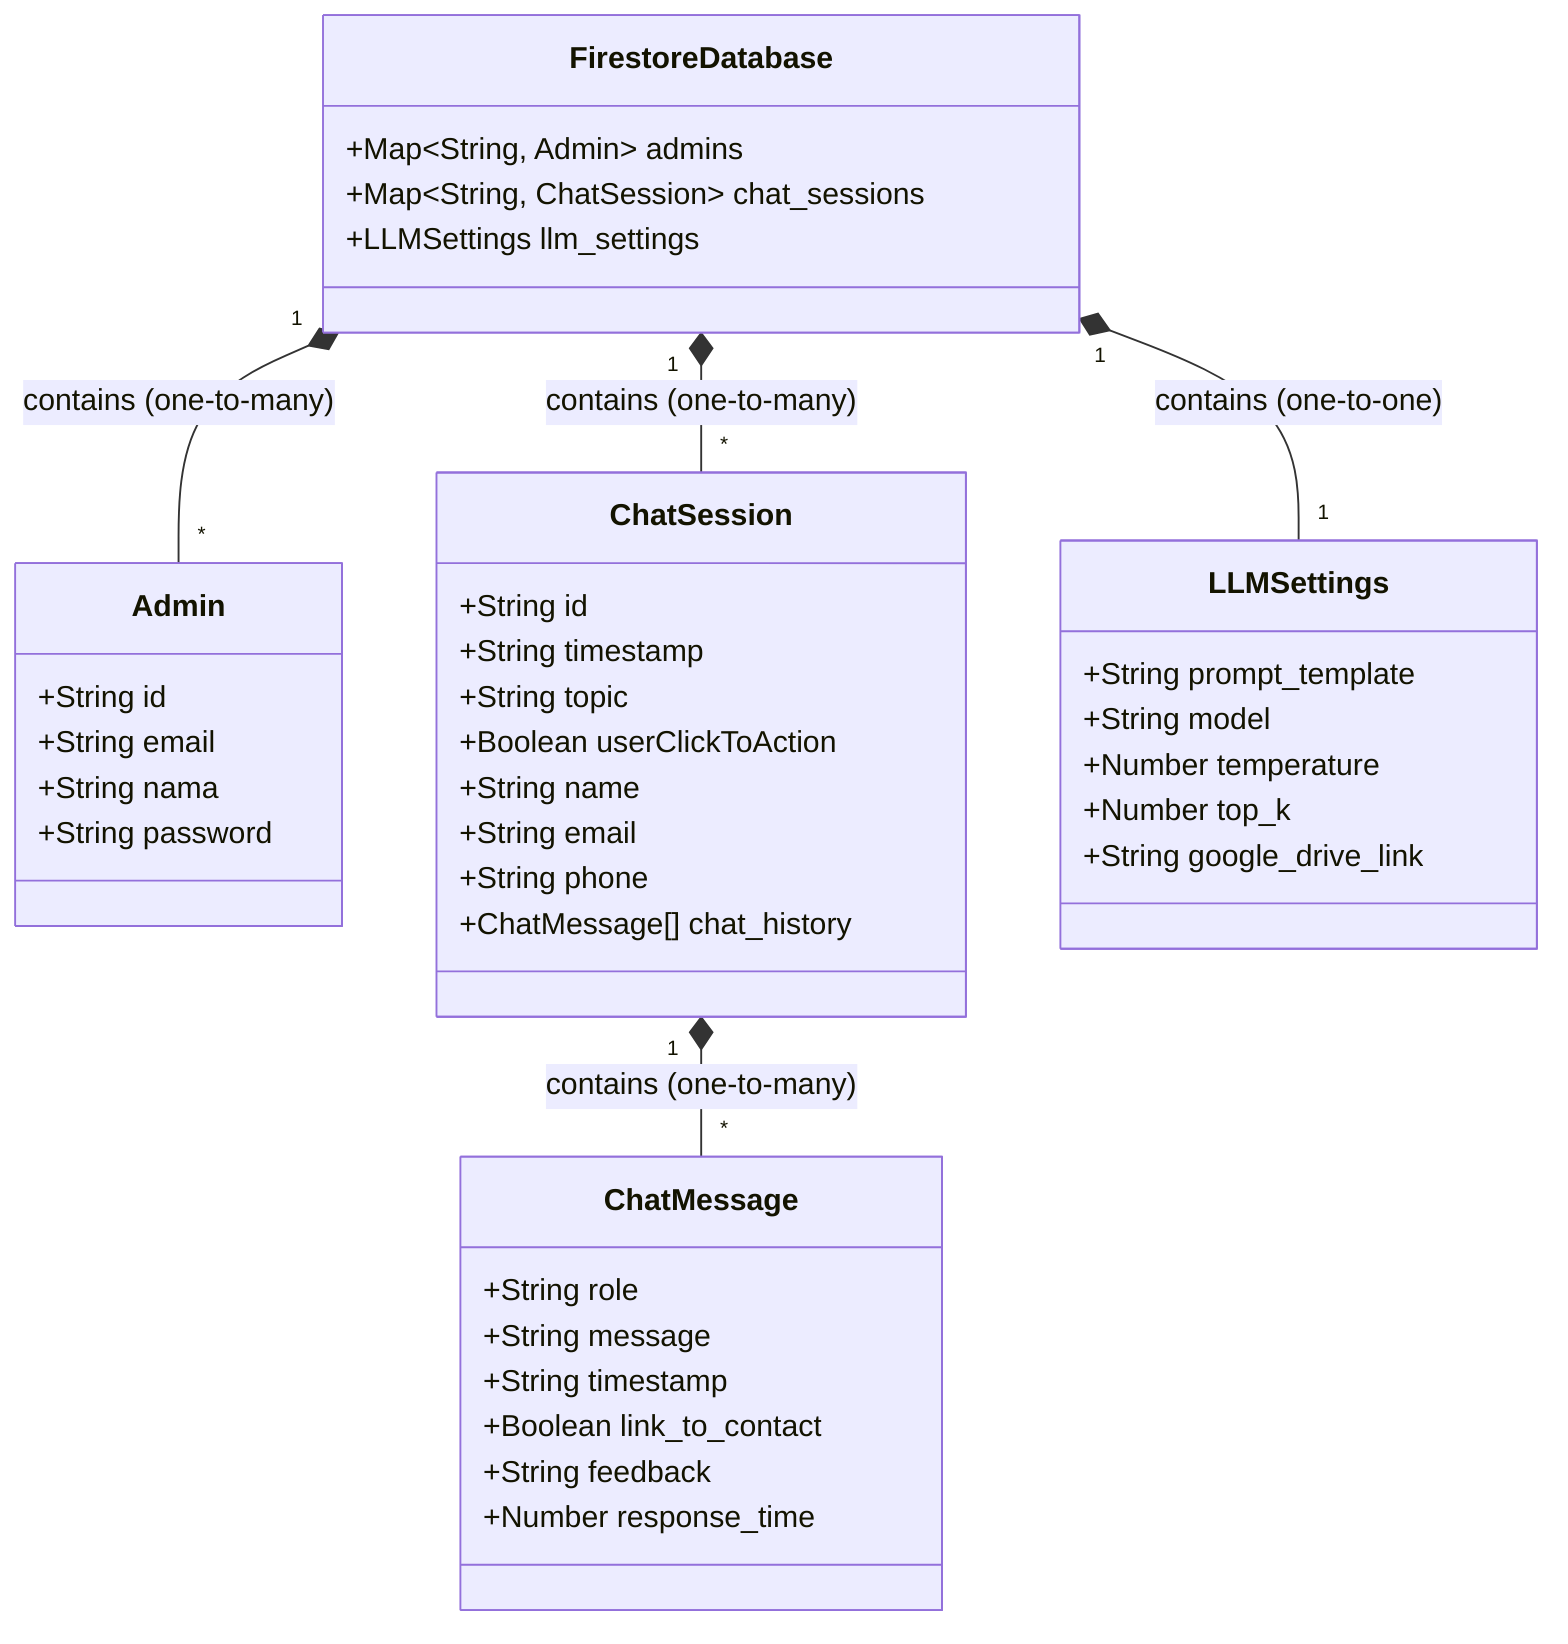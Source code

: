 classDiagram

    class FirestoreDatabase {
        +Map~String, Admin~ admins
        +Map~String, ChatSession~ chat_sessions
        +LLMSettings llm_settings
    }

    class Admin {
        +String id
        +String email
        +String nama
        +String password
    }

    class ChatSession {
        +String id
        +String timestamp
        +String topic
        +Boolean userClickToAction
        +String name
        +String email
        +String phone
        +ChatMessage[] chat_history
    }

    class ChatMessage {
        +String role
        +String message
        +String timestamp 
        +Boolean link_to_contact 
        +String feedback 
        +Number response_time 
    }

    class LLMSettings {
        +String prompt_template
        +String model
        +Number temperature
        +Number top_k
        +String google_drive_link
    }

    FirestoreDatabase "1" *-- "*" Admin : contains (one-to-many)
    FirestoreDatabase "1" *-- "*" ChatSession : contains (one-to-many)
    FirestoreDatabase "1" *-- "1" LLMSettings : contains (one-to-one)
    ChatSession "1" *-- "*" ChatMessage : contains (one-to-many)